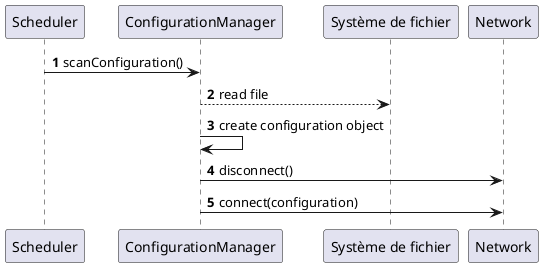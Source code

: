 @startuml
'https://plantuml.com/sequence-diagram

autonumber

Scheduler -> ConfigurationManager: scanConfiguration()
ConfigurationManager --> "Système de fichier": read file
ConfigurationManager -> ConfigurationManager: create configuration object

ConfigurationManager -> Network: disconnect()
ConfigurationManager -> Network: connect(configuration)

@enduml